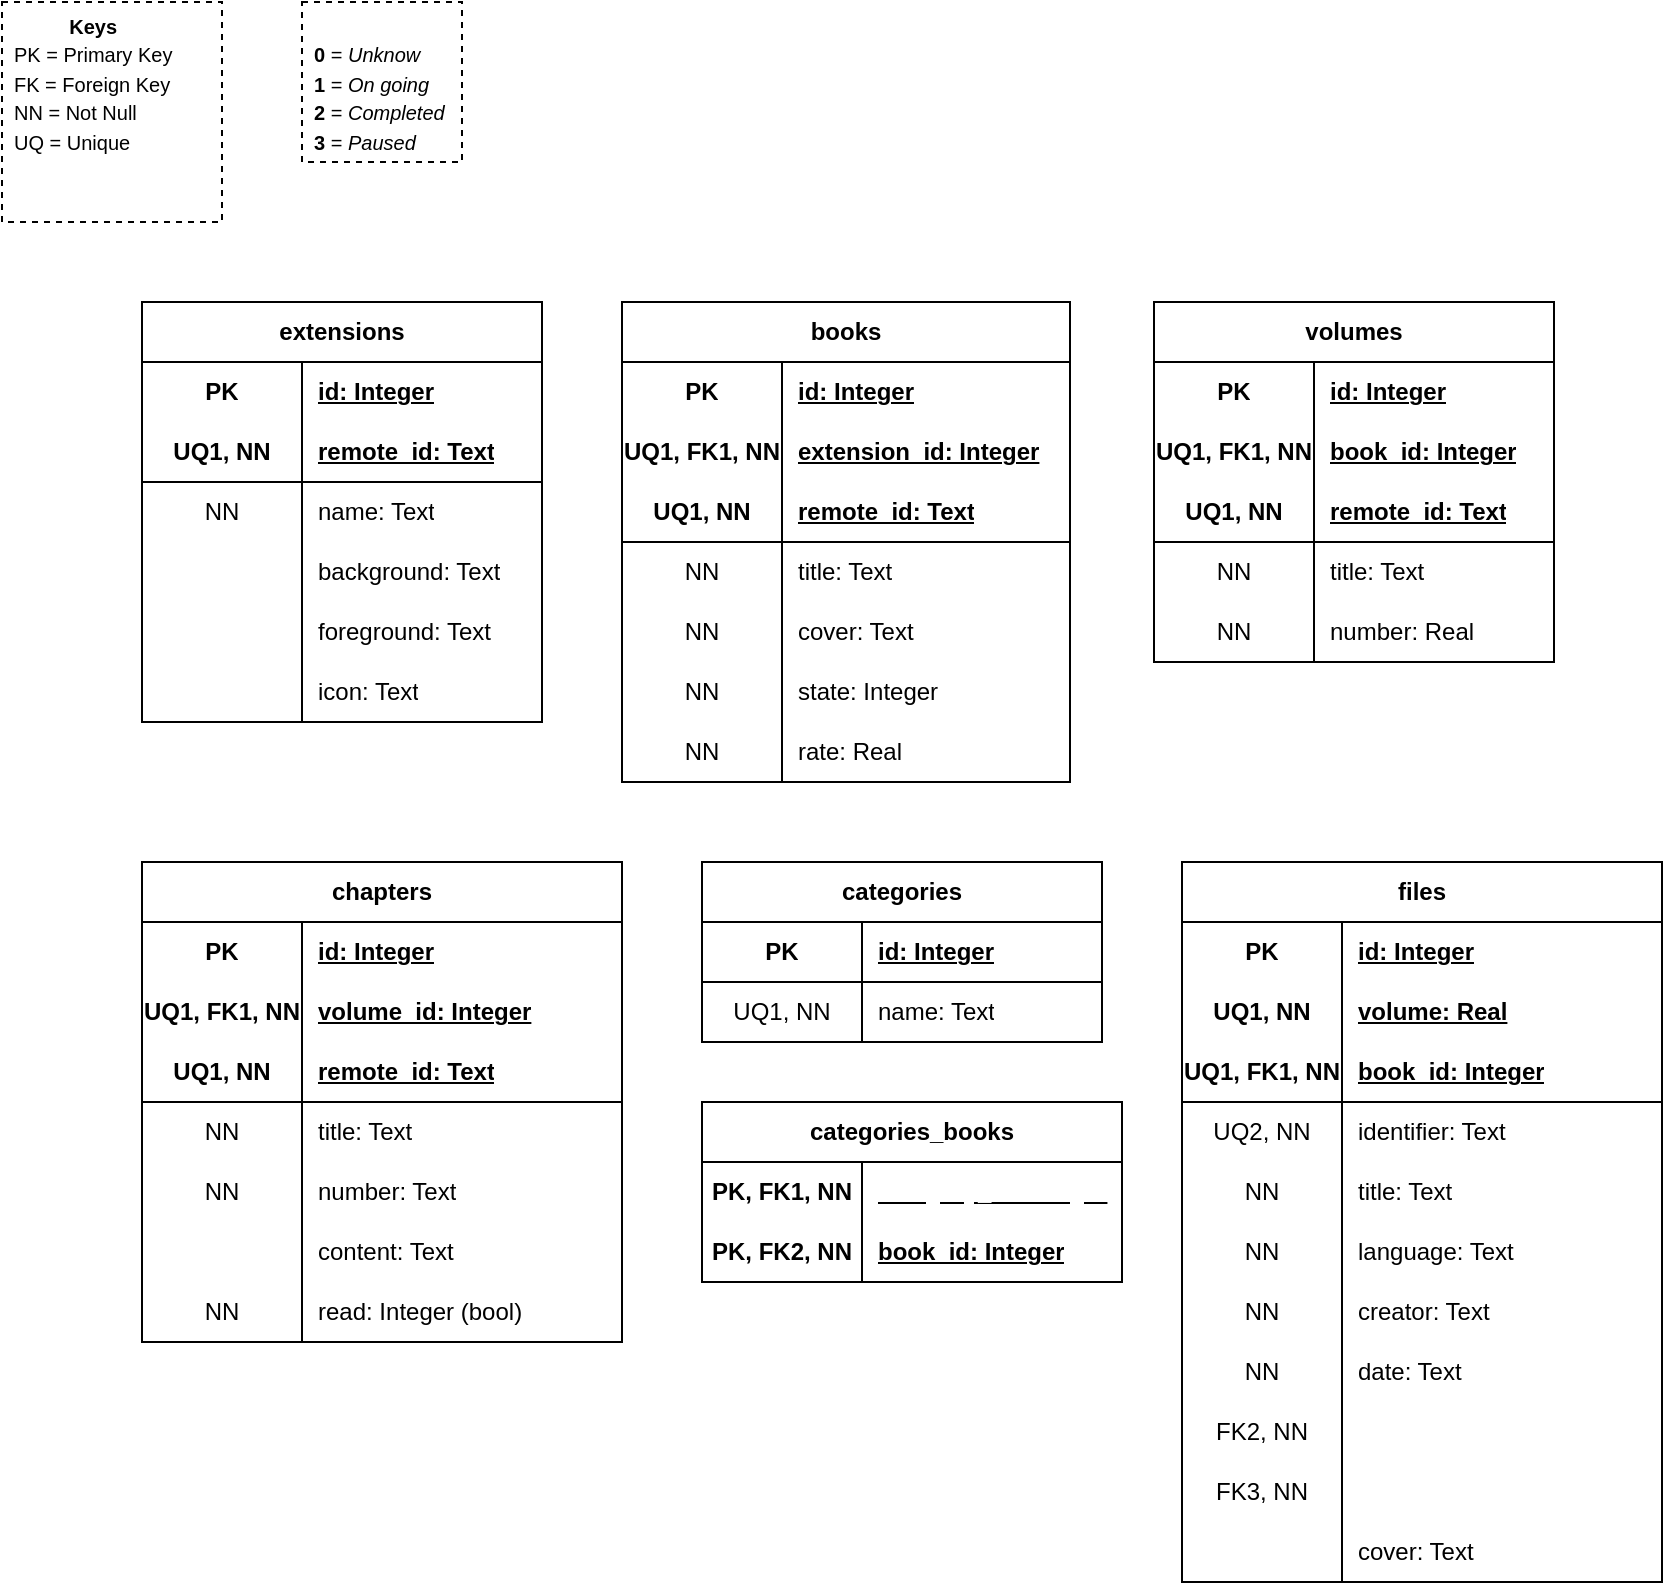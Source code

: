 <mxfile>
    <diagram name="Página-1" id="NspAWwBzPr17ft13DJ80">
        <mxGraphModel dx="719" dy="416" grid="0" gridSize="10" guides="1" tooltips="0" connect="1" arrows="1" fold="1" page="0" pageScale="1" pageWidth="850" pageHeight="1100" math="0" shadow="0">
            <root>
                <mxCell id="0"/>
                <mxCell id="1" parent="0"/>
                <mxCell id="i9Wke3SQzXnPjMsHzL_W-15" value="&lt;div style=&quot;text-align: center;&quot;&gt;&lt;font style=&quot;font-size: 10px;&quot;&gt;&lt;b&gt;Keys&lt;/b&gt;&lt;/font&gt;&lt;/div&gt;&lt;font style=&quot;font-size: 10px;&quot;&gt;PK = Primary Key&lt;/font&gt;&lt;div&gt;&lt;font style=&quot;font-size: 10px;&quot;&gt;FK = Foreign Key&lt;/font&gt;&lt;/div&gt;&lt;div&gt;&lt;font style=&quot;font-size: 10px;&quot;&gt;NN = Not Null&lt;/font&gt;&lt;/div&gt;&lt;div&gt;&lt;font style=&quot;font-size: 10px;&quot;&gt;UQ = Unique&lt;/font&gt;&lt;/div&gt;" style="rounded=0;whiteSpace=wrap;html=1;align=left;verticalAlign=top;labelPosition=center;verticalLabelPosition=middle;fontColor=default;spacing=0;spacingLeft=6;spacingTop=0;spacingRight=6;spacingBottom=6;strokeWidth=1;dashed=1;" parent="1" vertex="1">
                    <mxGeometry x="10" y="10" width="110" height="110" as="geometry"/>
                </mxCell>
                <mxCell id="i9Wke3SQzXnPjMsHzL_W-38" value="books" style="shape=table;startSize=30;container=1;collapsible=1;childLayout=tableLayout;fixedRows=1;rowLines=0;fontStyle=1;align=center;resizeLast=1;html=1;whiteSpace=wrap;" parent="1" vertex="1">
                    <mxGeometry x="320" y="160" width="224" height="240" as="geometry"/>
                </mxCell>
                <mxCell id="i9Wke3SQzXnPjMsHzL_W-91" value="" style="shape=tableRow;horizontal=0;startSize=0;swimlaneHead=0;swimlaneBody=0;fillColor=none;collapsible=0;dropTarget=0;points=[[0,0.5],[1,0.5]];portConstraint=eastwest;top=0;left=0;right=0;bottom=0;html=1;" parent="i9Wke3SQzXnPjMsHzL_W-38" vertex="1">
                    <mxGeometry y="30" width="224" height="30" as="geometry"/>
                </mxCell>
                <mxCell id="i9Wke3SQzXnPjMsHzL_W-92" value="PK" style="shape=partialRectangle;connectable=0;fillColor=none;top=0;left=0;bottom=0;right=0;fontStyle=1;overflow=hidden;html=1;whiteSpace=wrap;" parent="i9Wke3SQzXnPjMsHzL_W-91" vertex="1">
                    <mxGeometry width="80" height="30" as="geometry">
                        <mxRectangle width="80" height="30" as="alternateBounds"/>
                    </mxGeometry>
                </mxCell>
                <mxCell id="i9Wke3SQzXnPjMsHzL_W-93" value="id: Integer" style="shape=partialRectangle;connectable=0;fillColor=none;top=0;left=0;bottom=0;right=0;align=left;spacingLeft=6;fontStyle=5;overflow=hidden;html=1;whiteSpace=wrap;" parent="i9Wke3SQzXnPjMsHzL_W-91" vertex="1">
                    <mxGeometry x="80" width="144" height="30" as="geometry">
                        <mxRectangle width="144" height="30" as="alternateBounds"/>
                    </mxGeometry>
                </mxCell>
                <mxCell id="i9Wke3SQzXnPjMsHzL_W-39" value="" style="shape=tableRow;horizontal=0;startSize=0;swimlaneHead=0;swimlaneBody=0;fillColor=none;collapsible=0;dropTarget=0;points=[[0,0.5],[1,0.5]];portConstraint=eastwest;top=0;left=0;right=0;bottom=0;html=1;" parent="i9Wke3SQzXnPjMsHzL_W-38" vertex="1">
                    <mxGeometry y="60" width="224" height="30" as="geometry"/>
                </mxCell>
                <mxCell id="i9Wke3SQzXnPjMsHzL_W-40" value="UQ1, FK1, NN" style="shape=partialRectangle;connectable=0;fillColor=none;top=0;left=0;bottom=0;right=0;fontStyle=1;overflow=hidden;html=1;whiteSpace=wrap;" parent="i9Wke3SQzXnPjMsHzL_W-39" vertex="1">
                    <mxGeometry width="80" height="30" as="geometry">
                        <mxRectangle width="80" height="30" as="alternateBounds"/>
                    </mxGeometry>
                </mxCell>
                <mxCell id="i9Wke3SQzXnPjMsHzL_W-41" value="extension_id: Integer" style="shape=partialRectangle;connectable=0;fillColor=none;top=0;left=0;bottom=0;right=0;align=left;spacingLeft=6;fontStyle=5;overflow=hidden;html=1;whiteSpace=wrap;" parent="i9Wke3SQzXnPjMsHzL_W-39" vertex="1">
                    <mxGeometry x="80" width="144" height="30" as="geometry">
                        <mxRectangle width="144" height="30" as="alternateBounds"/>
                    </mxGeometry>
                </mxCell>
                <mxCell id="i9Wke3SQzXnPjMsHzL_W-42" value="" style="shape=tableRow;horizontal=0;startSize=0;swimlaneHead=0;swimlaneBody=0;fillColor=none;collapsible=0;dropTarget=0;points=[[0,0.5],[1,0.5]];portConstraint=eastwest;top=0;left=0;right=0;bottom=1;html=1;" parent="i9Wke3SQzXnPjMsHzL_W-38" vertex="1">
                    <mxGeometry y="90" width="224" height="30" as="geometry"/>
                </mxCell>
                <mxCell id="i9Wke3SQzXnPjMsHzL_W-43" value="UQ1, NN" style="shape=partialRectangle;connectable=0;fillColor=none;top=0;left=0;bottom=0;right=0;fontStyle=1;overflow=hidden;html=1;whiteSpace=wrap;" parent="i9Wke3SQzXnPjMsHzL_W-42" vertex="1">
                    <mxGeometry width="80" height="30" as="geometry">
                        <mxRectangle width="80" height="30" as="alternateBounds"/>
                    </mxGeometry>
                </mxCell>
                <mxCell id="i9Wke3SQzXnPjMsHzL_W-44" value="remote_id: Text" style="shape=partialRectangle;connectable=0;fillColor=none;top=0;left=0;bottom=0;right=0;align=left;spacingLeft=6;fontStyle=5;overflow=hidden;html=1;whiteSpace=wrap;" parent="i9Wke3SQzXnPjMsHzL_W-42" vertex="1">
                    <mxGeometry x="80" width="144" height="30" as="geometry">
                        <mxRectangle width="144" height="30" as="alternateBounds"/>
                    </mxGeometry>
                </mxCell>
                <mxCell id="i9Wke3SQzXnPjMsHzL_W-45" value="" style="shape=tableRow;horizontal=0;startSize=0;swimlaneHead=0;swimlaneBody=0;fillColor=none;collapsible=0;dropTarget=0;points=[[0,0.5],[1,0.5]];portConstraint=eastwest;top=0;left=0;right=0;bottom=0;html=1;" parent="i9Wke3SQzXnPjMsHzL_W-38" vertex="1">
                    <mxGeometry y="120" width="224" height="30" as="geometry"/>
                </mxCell>
                <mxCell id="i9Wke3SQzXnPjMsHzL_W-46" value="NN" style="shape=partialRectangle;connectable=0;fillColor=none;top=0;left=0;bottom=0;right=0;editable=1;overflow=hidden;html=1;whiteSpace=wrap;" parent="i9Wke3SQzXnPjMsHzL_W-45" vertex="1">
                    <mxGeometry width="80" height="30" as="geometry">
                        <mxRectangle width="80" height="30" as="alternateBounds"/>
                    </mxGeometry>
                </mxCell>
                <mxCell id="i9Wke3SQzXnPjMsHzL_W-47" value="title: Text" style="shape=partialRectangle;connectable=0;fillColor=none;top=0;left=0;bottom=0;right=0;align=left;spacingLeft=6;overflow=hidden;html=1;whiteSpace=wrap;" parent="i9Wke3SQzXnPjMsHzL_W-45" vertex="1">
                    <mxGeometry x="80" width="144" height="30" as="geometry">
                        <mxRectangle width="144" height="30" as="alternateBounds"/>
                    </mxGeometry>
                </mxCell>
                <mxCell id="i9Wke3SQzXnPjMsHzL_W-48" value="" style="shape=tableRow;horizontal=0;startSize=0;swimlaneHead=0;swimlaneBody=0;fillColor=none;collapsible=0;dropTarget=0;points=[[0,0.5],[1,0.5]];portConstraint=eastwest;top=0;left=0;right=0;bottom=0;html=1;" parent="i9Wke3SQzXnPjMsHzL_W-38" vertex="1">
                    <mxGeometry y="150" width="224" height="30" as="geometry"/>
                </mxCell>
                <mxCell id="i9Wke3SQzXnPjMsHzL_W-49" value="NN" style="shape=partialRectangle;connectable=0;fillColor=none;top=0;left=0;bottom=0;right=0;editable=1;overflow=hidden;html=1;whiteSpace=wrap;" parent="i9Wke3SQzXnPjMsHzL_W-48" vertex="1">
                    <mxGeometry width="80" height="30" as="geometry">
                        <mxRectangle width="80" height="30" as="alternateBounds"/>
                    </mxGeometry>
                </mxCell>
                <mxCell id="i9Wke3SQzXnPjMsHzL_W-50" value="cover: Text" style="shape=partialRectangle;connectable=0;fillColor=none;top=0;left=0;bottom=0;right=0;align=left;spacingLeft=6;overflow=hidden;html=1;whiteSpace=wrap;" parent="i9Wke3SQzXnPjMsHzL_W-48" vertex="1">
                    <mxGeometry x="80" width="144" height="30" as="geometry">
                        <mxRectangle width="144" height="30" as="alternateBounds"/>
                    </mxGeometry>
                </mxCell>
                <mxCell id="i9Wke3SQzXnPjMsHzL_W-60" value="" style="shape=tableRow;horizontal=0;startSize=0;swimlaneHead=0;swimlaneBody=0;fillColor=none;collapsible=0;dropTarget=0;points=[[0,0.5],[1,0.5]];portConstraint=eastwest;top=0;left=0;right=0;bottom=0;html=1;" parent="i9Wke3SQzXnPjMsHzL_W-38" vertex="1">
                    <mxGeometry y="180" width="224" height="30" as="geometry"/>
                </mxCell>
                <mxCell id="i9Wke3SQzXnPjMsHzL_W-61" value="NN" style="shape=partialRectangle;connectable=0;fillColor=none;top=0;left=0;bottom=0;right=0;editable=1;overflow=hidden;html=1;whiteSpace=wrap;" parent="i9Wke3SQzXnPjMsHzL_W-60" vertex="1">
                    <mxGeometry width="80" height="30" as="geometry">
                        <mxRectangle width="80" height="30" as="alternateBounds"/>
                    </mxGeometry>
                </mxCell>
                <mxCell id="i9Wke3SQzXnPjMsHzL_W-62" value="state: Integer" style="shape=partialRectangle;connectable=0;fillColor=none;top=0;left=0;bottom=0;right=0;align=left;spacingLeft=6;overflow=hidden;html=1;whiteSpace=wrap;" parent="i9Wke3SQzXnPjMsHzL_W-60" vertex="1">
                    <mxGeometry x="80" width="144" height="30" as="geometry">
                        <mxRectangle width="144" height="30" as="alternateBounds"/>
                    </mxGeometry>
                </mxCell>
                <mxCell id="i9Wke3SQzXnPjMsHzL_W-63" value="" style="shape=tableRow;horizontal=0;startSize=0;swimlaneHead=0;swimlaneBody=0;fillColor=none;collapsible=0;dropTarget=0;points=[[0,0.5],[1,0.5]];portConstraint=eastwest;top=0;left=0;right=0;bottom=0;html=1;" parent="i9Wke3SQzXnPjMsHzL_W-38" vertex="1">
                    <mxGeometry y="210" width="224" height="30" as="geometry"/>
                </mxCell>
                <mxCell id="i9Wke3SQzXnPjMsHzL_W-64" value="NN" style="shape=partialRectangle;connectable=0;fillColor=none;top=0;left=0;bottom=0;right=0;editable=1;overflow=hidden;html=1;whiteSpace=wrap;" parent="i9Wke3SQzXnPjMsHzL_W-63" vertex="1">
                    <mxGeometry width="80" height="30" as="geometry">
                        <mxRectangle width="80" height="30" as="alternateBounds"/>
                    </mxGeometry>
                </mxCell>
                <mxCell id="i9Wke3SQzXnPjMsHzL_W-65" value="rate: Real" style="shape=partialRectangle;connectable=0;fillColor=none;top=0;left=0;bottom=0;right=0;align=left;spacingLeft=6;overflow=hidden;html=1;whiteSpace=wrap;" parent="i9Wke3SQzXnPjMsHzL_W-63" vertex="1">
                    <mxGeometry x="80" width="144" height="30" as="geometry">
                        <mxRectangle width="144" height="30" as="alternateBounds"/>
                    </mxGeometry>
                </mxCell>
                <mxCell id="i9Wke3SQzXnPjMsHzL_W-66" value="chapters" style="shape=table;startSize=30;container=1;collapsible=1;childLayout=tableLayout;fixedRows=1;rowLines=0;fontStyle=1;align=center;resizeLast=1;html=1;whiteSpace=wrap;" parent="1" vertex="1">
                    <mxGeometry x="80" y="440" width="240" height="240" as="geometry"/>
                </mxCell>
                <mxCell id="i9Wke3SQzXnPjMsHzL_W-67" value="" style="shape=tableRow;horizontal=0;startSize=0;swimlaneHead=0;swimlaneBody=0;fillColor=none;collapsible=0;dropTarget=0;points=[[0,0.5],[1,0.5]];portConstraint=eastwest;top=0;left=0;right=0;bottom=0;html=1;" parent="i9Wke3SQzXnPjMsHzL_W-66" vertex="1">
                    <mxGeometry y="30" width="240" height="30" as="geometry"/>
                </mxCell>
                <mxCell id="i9Wke3SQzXnPjMsHzL_W-68" value="PK" style="shape=partialRectangle;connectable=0;fillColor=none;top=0;left=0;bottom=0;right=0;fontStyle=1;overflow=hidden;html=1;whiteSpace=wrap;" parent="i9Wke3SQzXnPjMsHzL_W-67" vertex="1">
                    <mxGeometry width="80" height="30" as="geometry">
                        <mxRectangle width="80" height="30" as="alternateBounds"/>
                    </mxGeometry>
                </mxCell>
                <mxCell id="i9Wke3SQzXnPjMsHzL_W-69" value="id: Integer" style="shape=partialRectangle;connectable=0;fillColor=none;top=0;left=0;bottom=0;right=0;align=left;spacingLeft=6;fontStyle=5;overflow=hidden;html=1;whiteSpace=wrap;" parent="i9Wke3SQzXnPjMsHzL_W-67" vertex="1">
                    <mxGeometry x="80" width="160" height="30" as="geometry">
                        <mxRectangle width="160" height="30" as="alternateBounds"/>
                    </mxGeometry>
                </mxCell>
                <mxCell id="i9Wke3SQzXnPjMsHzL_W-88" value="" style="shape=tableRow;horizontal=0;startSize=0;swimlaneHead=0;swimlaneBody=0;fillColor=none;collapsible=0;dropTarget=0;points=[[0,0.5],[1,0.5]];portConstraint=eastwest;top=0;left=0;right=0;bottom=0;html=1;" parent="i9Wke3SQzXnPjMsHzL_W-66" vertex="1">
                    <mxGeometry y="60" width="240" height="30" as="geometry"/>
                </mxCell>
                <mxCell id="i9Wke3SQzXnPjMsHzL_W-89" value="UQ1, FK1, NN" style="shape=partialRectangle;connectable=0;fillColor=none;top=0;left=0;bottom=0;right=0;fontStyle=1;overflow=hidden;html=1;whiteSpace=wrap;" parent="i9Wke3SQzXnPjMsHzL_W-88" vertex="1">
                    <mxGeometry width="80" height="30" as="geometry">
                        <mxRectangle width="80" height="30" as="alternateBounds"/>
                    </mxGeometry>
                </mxCell>
                <mxCell id="i9Wke3SQzXnPjMsHzL_W-90" value="volume_id: Integer" style="shape=partialRectangle;connectable=0;fillColor=none;top=0;left=0;bottom=0;right=0;align=left;spacingLeft=6;fontStyle=5;overflow=hidden;html=1;whiteSpace=wrap;" parent="i9Wke3SQzXnPjMsHzL_W-88" vertex="1">
                    <mxGeometry x="80" width="160" height="30" as="geometry">
                        <mxRectangle width="160" height="30" as="alternateBounds"/>
                    </mxGeometry>
                </mxCell>
                <mxCell id="i9Wke3SQzXnPjMsHzL_W-70" value="" style="shape=tableRow;horizontal=0;startSize=0;swimlaneHead=0;swimlaneBody=0;fillColor=none;collapsible=0;dropTarget=0;points=[[0,0.5],[1,0.5]];portConstraint=eastwest;top=0;left=0;right=0;bottom=1;html=1;" parent="i9Wke3SQzXnPjMsHzL_W-66" vertex="1">
                    <mxGeometry y="90" width="240" height="30" as="geometry"/>
                </mxCell>
                <mxCell id="i9Wke3SQzXnPjMsHzL_W-71" value="UQ1, NN" style="shape=partialRectangle;connectable=0;fillColor=none;top=0;left=0;bottom=0;right=0;fontStyle=1;overflow=hidden;html=1;whiteSpace=wrap;" parent="i9Wke3SQzXnPjMsHzL_W-70" vertex="1">
                    <mxGeometry width="80" height="30" as="geometry">
                        <mxRectangle width="80" height="30" as="alternateBounds"/>
                    </mxGeometry>
                </mxCell>
                <mxCell id="i9Wke3SQzXnPjMsHzL_W-72" value="remote_id: Text" style="shape=partialRectangle;connectable=0;fillColor=none;top=0;left=0;bottom=0;right=0;align=left;spacingLeft=6;fontStyle=5;overflow=hidden;html=1;whiteSpace=wrap;" parent="i9Wke3SQzXnPjMsHzL_W-70" vertex="1">
                    <mxGeometry x="80" width="160" height="30" as="geometry">
                        <mxRectangle width="160" height="30" as="alternateBounds"/>
                    </mxGeometry>
                </mxCell>
                <mxCell id="i9Wke3SQzXnPjMsHzL_W-73" value="" style="shape=tableRow;horizontal=0;startSize=0;swimlaneHead=0;swimlaneBody=0;fillColor=none;collapsible=0;dropTarget=0;points=[[0,0.5],[1,0.5]];portConstraint=eastwest;top=0;left=0;right=0;bottom=0;html=1;" parent="i9Wke3SQzXnPjMsHzL_W-66" vertex="1">
                    <mxGeometry y="120" width="240" height="30" as="geometry"/>
                </mxCell>
                <mxCell id="i9Wke3SQzXnPjMsHzL_W-74" value="NN" style="shape=partialRectangle;connectable=0;fillColor=none;top=0;left=0;bottom=0;right=0;editable=1;overflow=hidden;html=1;whiteSpace=wrap;" parent="i9Wke3SQzXnPjMsHzL_W-73" vertex="1">
                    <mxGeometry width="80" height="30" as="geometry">
                        <mxRectangle width="80" height="30" as="alternateBounds"/>
                    </mxGeometry>
                </mxCell>
                <mxCell id="i9Wke3SQzXnPjMsHzL_W-75" value="title: Text" style="shape=partialRectangle;connectable=0;fillColor=none;top=0;left=0;bottom=0;right=0;align=left;spacingLeft=6;overflow=hidden;html=1;whiteSpace=wrap;" parent="i9Wke3SQzXnPjMsHzL_W-73" vertex="1">
                    <mxGeometry x="80" width="160" height="30" as="geometry">
                        <mxRectangle width="160" height="30" as="alternateBounds"/>
                    </mxGeometry>
                </mxCell>
                <mxCell id="i9Wke3SQzXnPjMsHzL_W-76" value="" style="shape=tableRow;horizontal=0;startSize=0;swimlaneHead=0;swimlaneBody=0;fillColor=none;collapsible=0;dropTarget=0;points=[[0,0.5],[1,0.5]];portConstraint=eastwest;top=0;left=0;right=0;bottom=0;html=1;" parent="i9Wke3SQzXnPjMsHzL_W-66" vertex="1">
                    <mxGeometry y="150" width="240" height="30" as="geometry"/>
                </mxCell>
                <mxCell id="i9Wke3SQzXnPjMsHzL_W-77" value="NN" style="shape=partialRectangle;connectable=0;fillColor=none;top=0;left=0;bottom=0;right=0;editable=1;overflow=hidden;html=1;whiteSpace=wrap;" parent="i9Wke3SQzXnPjMsHzL_W-76" vertex="1">
                    <mxGeometry width="80" height="30" as="geometry">
                        <mxRectangle width="80" height="30" as="alternateBounds"/>
                    </mxGeometry>
                </mxCell>
                <mxCell id="i9Wke3SQzXnPjMsHzL_W-78" value="number: Text" style="shape=partialRectangle;connectable=0;fillColor=none;top=0;left=0;bottom=0;right=0;align=left;spacingLeft=6;overflow=hidden;html=1;whiteSpace=wrap;" parent="i9Wke3SQzXnPjMsHzL_W-76" vertex="1">
                    <mxGeometry x="80" width="160" height="30" as="geometry">
                        <mxRectangle width="160" height="30" as="alternateBounds"/>
                    </mxGeometry>
                </mxCell>
                <mxCell id="i9Wke3SQzXnPjMsHzL_W-79" value="" style="shape=tableRow;horizontal=0;startSize=0;swimlaneHead=0;swimlaneBody=0;fillColor=none;collapsible=0;dropTarget=0;points=[[0,0.5],[1,0.5]];portConstraint=eastwest;top=0;left=0;right=0;bottom=0;html=1;" parent="i9Wke3SQzXnPjMsHzL_W-66" vertex="1">
                    <mxGeometry y="180" width="240" height="30" as="geometry"/>
                </mxCell>
                <mxCell id="i9Wke3SQzXnPjMsHzL_W-80" value="" style="shape=partialRectangle;connectable=0;fillColor=none;top=0;left=0;bottom=0;right=0;editable=1;overflow=hidden;html=1;whiteSpace=wrap;" parent="i9Wke3SQzXnPjMsHzL_W-79" vertex="1">
                    <mxGeometry width="80" height="30" as="geometry">
                        <mxRectangle width="80" height="30" as="alternateBounds"/>
                    </mxGeometry>
                </mxCell>
                <mxCell id="i9Wke3SQzXnPjMsHzL_W-81" value="content: Text" style="shape=partialRectangle;connectable=0;fillColor=none;top=0;left=0;bottom=0;right=0;align=left;spacingLeft=6;overflow=hidden;html=1;whiteSpace=wrap;" parent="i9Wke3SQzXnPjMsHzL_W-79" vertex="1">
                    <mxGeometry x="80" width="160" height="30" as="geometry">
                        <mxRectangle width="160" height="30" as="alternateBounds"/>
                    </mxGeometry>
                </mxCell>
                <mxCell id="i9Wke3SQzXnPjMsHzL_W-235" value="" style="shape=tableRow;horizontal=0;startSize=0;swimlaneHead=0;swimlaneBody=0;fillColor=none;collapsible=0;dropTarget=0;points=[[0,0.5],[1,0.5]];portConstraint=eastwest;top=0;left=0;right=0;bottom=0;html=1;" parent="i9Wke3SQzXnPjMsHzL_W-66" vertex="1">
                    <mxGeometry y="210" width="240" height="30" as="geometry"/>
                </mxCell>
                <mxCell id="i9Wke3SQzXnPjMsHzL_W-236" value="NN" style="shape=partialRectangle;connectable=0;fillColor=none;top=0;left=0;bottom=0;right=0;editable=1;overflow=hidden;html=1;whiteSpace=wrap;" parent="i9Wke3SQzXnPjMsHzL_W-235" vertex="1">
                    <mxGeometry width="80" height="30" as="geometry">
                        <mxRectangle width="80" height="30" as="alternateBounds"/>
                    </mxGeometry>
                </mxCell>
                <mxCell id="i9Wke3SQzXnPjMsHzL_W-237" value="read: Integer (bool)" style="shape=partialRectangle;connectable=0;fillColor=none;top=0;left=0;bottom=0;right=0;align=left;spacingLeft=6;overflow=hidden;html=1;whiteSpace=wrap;" parent="i9Wke3SQzXnPjMsHzL_W-235" vertex="1">
                    <mxGeometry x="80" width="160" height="30" as="geometry">
                        <mxRectangle width="160" height="30" as="alternateBounds"/>
                    </mxGeometry>
                </mxCell>
                <mxCell id="i9Wke3SQzXnPjMsHzL_W-94" value="volumes" style="shape=table;startSize=30;container=1;collapsible=1;childLayout=tableLayout;fixedRows=1;rowLines=0;fontStyle=1;align=center;resizeLast=1;html=1;whiteSpace=wrap;" parent="1" vertex="1">
                    <mxGeometry x="586" y="160" width="200" height="180" as="geometry"/>
                </mxCell>
                <mxCell id="i9Wke3SQzXnPjMsHzL_W-95" value="" style="shape=tableRow;horizontal=0;startSize=0;swimlaneHead=0;swimlaneBody=0;fillColor=none;collapsible=0;dropTarget=0;points=[[0,0.5],[1,0.5]];portConstraint=eastwest;top=0;left=0;right=0;bottom=0;html=1;" parent="i9Wke3SQzXnPjMsHzL_W-94" vertex="1">
                    <mxGeometry y="30" width="200" height="30" as="geometry"/>
                </mxCell>
                <mxCell id="i9Wke3SQzXnPjMsHzL_W-96" value="PK" style="shape=partialRectangle;connectable=0;fillColor=none;top=0;left=0;bottom=0;right=0;fontStyle=1;overflow=hidden;html=1;whiteSpace=wrap;" parent="i9Wke3SQzXnPjMsHzL_W-95" vertex="1">
                    <mxGeometry width="80" height="30" as="geometry">
                        <mxRectangle width="80" height="30" as="alternateBounds"/>
                    </mxGeometry>
                </mxCell>
                <mxCell id="i9Wke3SQzXnPjMsHzL_W-97" value="id: Integer" style="shape=partialRectangle;connectable=0;fillColor=none;top=0;left=0;bottom=0;right=0;align=left;spacingLeft=6;fontStyle=5;overflow=hidden;html=1;whiteSpace=wrap;" parent="i9Wke3SQzXnPjMsHzL_W-95" vertex="1">
                    <mxGeometry x="80" width="120" height="30" as="geometry">
                        <mxRectangle width="120" height="30" as="alternateBounds"/>
                    </mxGeometry>
                </mxCell>
                <mxCell id="i9Wke3SQzXnPjMsHzL_W-98" value="" style="shape=tableRow;horizontal=0;startSize=0;swimlaneHead=0;swimlaneBody=0;fillColor=none;collapsible=0;dropTarget=0;points=[[0,0.5],[1,0.5]];portConstraint=eastwest;top=0;left=0;right=0;bottom=0;html=1;" parent="i9Wke3SQzXnPjMsHzL_W-94" vertex="1">
                    <mxGeometry y="60" width="200" height="30" as="geometry"/>
                </mxCell>
                <mxCell id="i9Wke3SQzXnPjMsHzL_W-99" value="UQ1, FK1, NN" style="shape=partialRectangle;connectable=0;fillColor=none;top=0;left=0;bottom=0;right=0;fontStyle=1;overflow=hidden;html=1;whiteSpace=wrap;" parent="i9Wke3SQzXnPjMsHzL_W-98" vertex="1">
                    <mxGeometry width="80" height="30" as="geometry">
                        <mxRectangle width="80" height="30" as="alternateBounds"/>
                    </mxGeometry>
                </mxCell>
                <mxCell id="i9Wke3SQzXnPjMsHzL_W-100" value="book_id: Integer" style="shape=partialRectangle;connectable=0;fillColor=none;top=0;left=0;bottom=0;right=0;align=left;spacingLeft=6;fontStyle=5;overflow=hidden;html=1;whiteSpace=wrap;" parent="i9Wke3SQzXnPjMsHzL_W-98" vertex="1">
                    <mxGeometry x="80" width="120" height="30" as="geometry">
                        <mxRectangle width="120" height="30" as="alternateBounds"/>
                    </mxGeometry>
                </mxCell>
                <mxCell id="i9Wke3SQzXnPjMsHzL_W-104" value="" style="shape=tableRow;horizontal=0;startSize=0;swimlaneHead=0;swimlaneBody=0;fillColor=none;collapsible=0;dropTarget=0;points=[[0,0.5],[1,0.5]];portConstraint=eastwest;top=0;left=0;right=0;bottom=1;html=1;" parent="i9Wke3SQzXnPjMsHzL_W-94" vertex="1">
                    <mxGeometry y="90" width="200" height="30" as="geometry"/>
                </mxCell>
                <mxCell id="i9Wke3SQzXnPjMsHzL_W-105" value="UQ1, NN" style="shape=partialRectangle;connectable=0;fillColor=none;top=0;left=0;bottom=0;right=0;fontStyle=1;overflow=hidden;html=1;whiteSpace=wrap;" parent="i9Wke3SQzXnPjMsHzL_W-104" vertex="1">
                    <mxGeometry width="80" height="30" as="geometry">
                        <mxRectangle width="80" height="30" as="alternateBounds"/>
                    </mxGeometry>
                </mxCell>
                <mxCell id="i9Wke3SQzXnPjMsHzL_W-106" value="remote_id: Text" style="shape=partialRectangle;connectable=0;fillColor=none;top=0;left=0;bottom=0;right=0;align=left;spacingLeft=6;fontStyle=5;overflow=hidden;html=1;whiteSpace=wrap;" parent="i9Wke3SQzXnPjMsHzL_W-104" vertex="1">
                    <mxGeometry x="80" width="120" height="30" as="geometry">
                        <mxRectangle width="120" height="30" as="alternateBounds"/>
                    </mxGeometry>
                </mxCell>
                <mxCell id="i9Wke3SQzXnPjMsHzL_W-110" value="" style="shape=tableRow;horizontal=0;startSize=0;swimlaneHead=0;swimlaneBody=0;fillColor=none;collapsible=0;dropTarget=0;points=[[0,0.5],[1,0.5]];portConstraint=eastwest;top=0;left=0;right=0;bottom=0;html=1;" parent="i9Wke3SQzXnPjMsHzL_W-94" vertex="1">
                    <mxGeometry y="120" width="200" height="30" as="geometry"/>
                </mxCell>
                <mxCell id="i9Wke3SQzXnPjMsHzL_W-111" value="NN" style="shape=partialRectangle;connectable=0;fillColor=none;top=0;left=0;bottom=0;right=0;editable=1;overflow=hidden;html=1;whiteSpace=wrap;" parent="i9Wke3SQzXnPjMsHzL_W-110" vertex="1">
                    <mxGeometry width="80" height="30" as="geometry">
                        <mxRectangle width="80" height="30" as="alternateBounds"/>
                    </mxGeometry>
                </mxCell>
                <mxCell id="i9Wke3SQzXnPjMsHzL_W-112" value="title: Text" style="shape=partialRectangle;connectable=0;fillColor=none;top=0;left=0;bottom=0;right=0;align=left;spacingLeft=6;overflow=hidden;html=1;whiteSpace=wrap;" parent="i9Wke3SQzXnPjMsHzL_W-110" vertex="1">
                    <mxGeometry x="80" width="120" height="30" as="geometry">
                        <mxRectangle width="120" height="30" as="alternateBounds"/>
                    </mxGeometry>
                </mxCell>
                <mxCell id="i9Wke3SQzXnPjMsHzL_W-107" value="" style="shape=tableRow;horizontal=0;startSize=0;swimlaneHead=0;swimlaneBody=0;fillColor=none;collapsible=0;dropTarget=0;points=[[0,0.5],[1,0.5]];portConstraint=eastwest;top=0;left=0;right=0;bottom=0;html=1;" parent="i9Wke3SQzXnPjMsHzL_W-94" vertex="1">
                    <mxGeometry y="150" width="200" height="30" as="geometry"/>
                </mxCell>
                <mxCell id="i9Wke3SQzXnPjMsHzL_W-108" value="NN" style="shape=partialRectangle;connectable=0;fillColor=none;top=0;left=0;bottom=0;right=0;editable=1;overflow=hidden;html=1;whiteSpace=wrap;" parent="i9Wke3SQzXnPjMsHzL_W-107" vertex="1">
                    <mxGeometry width="80" height="30" as="geometry">
                        <mxRectangle width="80" height="30" as="alternateBounds"/>
                    </mxGeometry>
                </mxCell>
                <mxCell id="i9Wke3SQzXnPjMsHzL_W-109" value="number: Real" style="shape=partialRectangle;connectable=0;fillColor=none;top=0;left=0;bottom=0;right=0;align=left;spacingLeft=6;overflow=hidden;html=1;whiteSpace=wrap;" parent="i9Wke3SQzXnPjMsHzL_W-107" vertex="1">
                    <mxGeometry x="80" width="120" height="30" as="geometry">
                        <mxRectangle width="120" height="30" as="alternateBounds"/>
                    </mxGeometry>
                </mxCell>
                <mxCell id="i9Wke3SQzXnPjMsHzL_W-144" value="extensions" style="shape=table;startSize=30;container=1;collapsible=1;childLayout=tableLayout;fixedRows=1;rowLines=0;fontStyle=1;align=center;resizeLast=1;html=1;whiteSpace=wrap;" parent="1" vertex="1">
                    <mxGeometry x="80" y="160" width="200" height="210" as="geometry"/>
                </mxCell>
                <mxCell id="i9Wke3SQzXnPjMsHzL_W-145" value="" style="shape=tableRow;horizontal=0;startSize=0;swimlaneHead=0;swimlaneBody=0;fillColor=none;collapsible=0;dropTarget=0;points=[[0,0.5],[1,0.5]];portConstraint=eastwest;top=0;left=0;right=0;bottom=0;html=1;" parent="i9Wke3SQzXnPjMsHzL_W-144" vertex="1">
                    <mxGeometry y="30" width="200" height="30" as="geometry"/>
                </mxCell>
                <mxCell id="i9Wke3SQzXnPjMsHzL_W-146" value="PK" style="shape=partialRectangle;connectable=0;fillColor=none;top=0;left=0;bottom=0;right=0;fontStyle=1;overflow=hidden;html=1;whiteSpace=wrap;" parent="i9Wke3SQzXnPjMsHzL_W-145" vertex="1">
                    <mxGeometry width="80" height="30" as="geometry">
                        <mxRectangle width="80" height="30" as="alternateBounds"/>
                    </mxGeometry>
                </mxCell>
                <mxCell id="i9Wke3SQzXnPjMsHzL_W-147" value="id: Integer" style="shape=partialRectangle;connectable=0;fillColor=none;top=0;left=0;bottom=0;right=0;align=left;spacingLeft=6;fontStyle=5;overflow=hidden;html=1;whiteSpace=wrap;" parent="i9Wke3SQzXnPjMsHzL_W-145" vertex="1">
                    <mxGeometry x="80" width="120" height="30" as="geometry">
                        <mxRectangle width="120" height="30" as="alternateBounds"/>
                    </mxGeometry>
                </mxCell>
                <mxCell id="i9Wke3SQzXnPjMsHzL_W-151" value="" style="shape=tableRow;horizontal=0;startSize=0;swimlaneHead=0;swimlaneBody=0;fillColor=none;collapsible=0;dropTarget=0;points=[[0,0.5],[1,0.5]];portConstraint=eastwest;top=0;left=0;right=0;bottom=1;html=1;" parent="i9Wke3SQzXnPjMsHzL_W-144" vertex="1">
                    <mxGeometry y="60" width="200" height="30" as="geometry"/>
                </mxCell>
                <mxCell id="i9Wke3SQzXnPjMsHzL_W-152" value="UQ1, NN" style="shape=partialRectangle;connectable=0;fillColor=none;top=0;left=0;bottom=0;right=0;fontStyle=1;overflow=hidden;html=1;whiteSpace=wrap;" parent="i9Wke3SQzXnPjMsHzL_W-151" vertex="1">
                    <mxGeometry width="80" height="30" as="geometry">
                        <mxRectangle width="80" height="30" as="alternateBounds"/>
                    </mxGeometry>
                </mxCell>
                <mxCell id="i9Wke3SQzXnPjMsHzL_W-153" value="remote_id: Text" style="shape=partialRectangle;connectable=0;fillColor=none;top=0;left=0;bottom=0;right=0;align=left;spacingLeft=6;fontStyle=5;overflow=hidden;html=1;whiteSpace=wrap;" parent="i9Wke3SQzXnPjMsHzL_W-151" vertex="1">
                    <mxGeometry x="80" width="120" height="30" as="geometry">
                        <mxRectangle width="120" height="30" as="alternateBounds"/>
                    </mxGeometry>
                </mxCell>
                <mxCell id="i9Wke3SQzXnPjMsHzL_W-154" value="" style="shape=tableRow;horizontal=0;startSize=0;swimlaneHead=0;swimlaneBody=0;fillColor=none;collapsible=0;dropTarget=0;points=[[0,0.5],[1,0.5]];portConstraint=eastwest;top=0;left=0;right=0;bottom=0;html=1;" parent="i9Wke3SQzXnPjMsHzL_W-144" vertex="1">
                    <mxGeometry y="90" width="200" height="30" as="geometry"/>
                </mxCell>
                <mxCell id="i9Wke3SQzXnPjMsHzL_W-155" value="NN" style="shape=partialRectangle;connectable=0;fillColor=none;top=0;left=0;bottom=0;right=0;editable=1;overflow=hidden;html=1;whiteSpace=wrap;" parent="i9Wke3SQzXnPjMsHzL_W-154" vertex="1">
                    <mxGeometry width="80" height="30" as="geometry">
                        <mxRectangle width="80" height="30" as="alternateBounds"/>
                    </mxGeometry>
                </mxCell>
                <mxCell id="i9Wke3SQzXnPjMsHzL_W-156" value="name: Text" style="shape=partialRectangle;connectable=0;fillColor=none;top=0;left=0;bottom=0;right=0;align=left;spacingLeft=6;overflow=hidden;html=1;whiteSpace=wrap;" parent="i9Wke3SQzXnPjMsHzL_W-154" vertex="1">
                    <mxGeometry x="80" width="120" height="30" as="geometry">
                        <mxRectangle width="120" height="30" as="alternateBounds"/>
                    </mxGeometry>
                </mxCell>
                <mxCell id="i9Wke3SQzXnPjMsHzL_W-157" value="" style="shape=tableRow;horizontal=0;startSize=0;swimlaneHead=0;swimlaneBody=0;fillColor=none;collapsible=0;dropTarget=0;points=[[0,0.5],[1,0.5]];portConstraint=eastwest;top=0;left=0;right=0;bottom=0;html=1;" parent="i9Wke3SQzXnPjMsHzL_W-144" vertex="1">
                    <mxGeometry y="120" width="200" height="30" as="geometry"/>
                </mxCell>
                <mxCell id="i9Wke3SQzXnPjMsHzL_W-158" value="" style="shape=partialRectangle;connectable=0;fillColor=none;top=0;left=0;bottom=0;right=0;editable=1;overflow=hidden;html=1;whiteSpace=wrap;" parent="i9Wke3SQzXnPjMsHzL_W-157" vertex="1">
                    <mxGeometry width="80" height="30" as="geometry">
                        <mxRectangle width="80" height="30" as="alternateBounds"/>
                    </mxGeometry>
                </mxCell>
                <mxCell id="i9Wke3SQzXnPjMsHzL_W-159" value="background: Text" style="shape=partialRectangle;connectable=0;fillColor=none;top=0;left=0;bottom=0;right=0;align=left;spacingLeft=6;overflow=hidden;html=1;whiteSpace=wrap;" parent="i9Wke3SQzXnPjMsHzL_W-157" vertex="1">
                    <mxGeometry x="80" width="120" height="30" as="geometry">
                        <mxRectangle width="120" height="30" as="alternateBounds"/>
                    </mxGeometry>
                </mxCell>
                <mxCell id="i9Wke3SQzXnPjMsHzL_W-160" value="" style="shape=tableRow;horizontal=0;startSize=0;swimlaneHead=0;swimlaneBody=0;fillColor=none;collapsible=0;dropTarget=0;points=[[0,0.5],[1,0.5]];portConstraint=eastwest;top=0;left=0;right=0;bottom=0;html=1;" parent="i9Wke3SQzXnPjMsHzL_W-144" vertex="1">
                    <mxGeometry y="150" width="200" height="30" as="geometry"/>
                </mxCell>
                <mxCell id="i9Wke3SQzXnPjMsHzL_W-161" value="" style="shape=partialRectangle;connectable=0;fillColor=none;top=0;left=0;bottom=0;right=0;editable=1;overflow=hidden;html=1;whiteSpace=wrap;" parent="i9Wke3SQzXnPjMsHzL_W-160" vertex="1">
                    <mxGeometry width="80" height="30" as="geometry">
                        <mxRectangle width="80" height="30" as="alternateBounds"/>
                    </mxGeometry>
                </mxCell>
                <mxCell id="i9Wke3SQzXnPjMsHzL_W-162" value="foreground: Text" style="shape=partialRectangle;connectable=0;fillColor=none;top=0;left=0;bottom=0;right=0;align=left;spacingLeft=6;overflow=hidden;html=1;whiteSpace=wrap;" parent="i9Wke3SQzXnPjMsHzL_W-160" vertex="1">
                    <mxGeometry x="80" width="120" height="30" as="geometry">
                        <mxRectangle width="120" height="30" as="alternateBounds"/>
                    </mxGeometry>
                </mxCell>
                <mxCell id="i9Wke3SQzXnPjMsHzL_W-163" value="" style="shape=tableRow;horizontal=0;startSize=0;swimlaneHead=0;swimlaneBody=0;fillColor=none;collapsible=0;dropTarget=0;points=[[0,0.5],[1,0.5]];portConstraint=eastwest;top=0;left=0;right=0;bottom=0;html=1;" parent="i9Wke3SQzXnPjMsHzL_W-144" vertex="1">
                    <mxGeometry y="180" width="200" height="30" as="geometry"/>
                </mxCell>
                <mxCell id="i9Wke3SQzXnPjMsHzL_W-164" value="" style="shape=partialRectangle;connectable=0;fillColor=none;top=0;left=0;bottom=0;right=0;editable=1;overflow=hidden;html=1;whiteSpace=wrap;" parent="i9Wke3SQzXnPjMsHzL_W-163" vertex="1">
                    <mxGeometry width="80" height="30" as="geometry">
                        <mxRectangle width="80" height="30" as="alternateBounds"/>
                    </mxGeometry>
                </mxCell>
                <mxCell id="i9Wke3SQzXnPjMsHzL_W-165" value="icon: Text" style="shape=partialRectangle;connectable=0;fillColor=none;top=0;left=0;bottom=0;right=0;align=left;spacingLeft=6;overflow=hidden;html=1;whiteSpace=wrap;" parent="i9Wke3SQzXnPjMsHzL_W-163" vertex="1">
                    <mxGeometry x="80" width="120" height="30" as="geometry">
                        <mxRectangle width="120" height="30" as="alternateBounds"/>
                    </mxGeometry>
                </mxCell>
                <mxCell id="i9Wke3SQzXnPjMsHzL_W-166" value="files" style="shape=table;startSize=30;container=1;collapsible=1;childLayout=tableLayout;fixedRows=1;rowLines=0;fontStyle=1;align=center;resizeLast=1;html=1;whiteSpace=wrap;" parent="1" vertex="1">
                    <mxGeometry x="600" y="440" width="240" height="360" as="geometry"/>
                </mxCell>
                <mxCell id="i9Wke3SQzXnPjMsHzL_W-167" value="" style="shape=tableRow;horizontal=0;startSize=0;swimlaneHead=0;swimlaneBody=0;fillColor=none;collapsible=0;dropTarget=0;points=[[0,0.5],[1,0.5]];portConstraint=eastwest;top=0;left=0;right=0;bottom=0;html=1;" parent="i9Wke3SQzXnPjMsHzL_W-166" vertex="1">
                    <mxGeometry y="30" width="240" height="30" as="geometry"/>
                </mxCell>
                <mxCell id="i9Wke3SQzXnPjMsHzL_W-168" value="PK" style="shape=partialRectangle;connectable=0;fillColor=none;top=0;left=0;bottom=0;right=0;fontStyle=1;overflow=hidden;html=1;whiteSpace=wrap;" parent="i9Wke3SQzXnPjMsHzL_W-167" vertex="1">
                    <mxGeometry width="80" height="30" as="geometry">
                        <mxRectangle width="80" height="30" as="alternateBounds"/>
                    </mxGeometry>
                </mxCell>
                <mxCell id="i9Wke3SQzXnPjMsHzL_W-169" value="id: Integer" style="shape=partialRectangle;connectable=0;fillColor=none;top=0;left=0;bottom=0;right=0;align=left;spacingLeft=6;fontStyle=5;overflow=hidden;html=1;whiteSpace=wrap;" parent="i9Wke3SQzXnPjMsHzL_W-167" vertex="1">
                    <mxGeometry x="80" width="160" height="30" as="geometry">
                        <mxRectangle width="160" height="30" as="alternateBounds"/>
                    </mxGeometry>
                </mxCell>
                <mxCell id="i9Wke3SQzXnPjMsHzL_W-203" value="" style="shape=tableRow;horizontal=0;startSize=0;swimlaneHead=0;swimlaneBody=0;fillColor=none;collapsible=0;dropTarget=0;points=[[0,0.5],[1,0.5]];portConstraint=eastwest;top=0;left=0;right=0;bottom=0;html=1;" parent="i9Wke3SQzXnPjMsHzL_W-166" vertex="1">
                    <mxGeometry y="60" width="240" height="30" as="geometry"/>
                </mxCell>
                <mxCell id="i9Wke3SQzXnPjMsHzL_W-204" value="UQ1, NN" style="shape=partialRectangle;connectable=0;fillColor=none;top=0;left=0;bottom=0;right=0;fontStyle=1;overflow=hidden;html=1;whiteSpace=wrap;" parent="i9Wke3SQzXnPjMsHzL_W-203" vertex="1">
                    <mxGeometry width="80" height="30" as="geometry">
                        <mxRectangle width="80" height="30" as="alternateBounds"/>
                    </mxGeometry>
                </mxCell>
                <mxCell id="i9Wke3SQzXnPjMsHzL_W-205" value="volume: Real" style="shape=partialRectangle;connectable=0;fillColor=none;top=0;left=0;bottom=0;right=0;align=left;spacingLeft=6;fontStyle=5;overflow=hidden;html=1;whiteSpace=wrap;" parent="i9Wke3SQzXnPjMsHzL_W-203" vertex="1">
                    <mxGeometry x="80" width="160" height="30" as="geometry">
                        <mxRectangle width="160" height="30" as="alternateBounds"/>
                    </mxGeometry>
                </mxCell>
                <mxCell id="i9Wke3SQzXnPjMsHzL_W-173" value="" style="shape=tableRow;horizontal=0;startSize=0;swimlaneHead=0;swimlaneBody=0;fillColor=none;collapsible=0;dropTarget=0;points=[[0,0.5],[1,0.5]];portConstraint=eastwest;top=0;left=0;right=0;bottom=1;html=1;" parent="i9Wke3SQzXnPjMsHzL_W-166" vertex="1">
                    <mxGeometry y="90" width="240" height="30" as="geometry"/>
                </mxCell>
                <mxCell id="i9Wke3SQzXnPjMsHzL_W-174" value="UQ1, FK1, NN" style="shape=partialRectangle;connectable=0;fillColor=none;top=0;left=0;bottom=0;right=0;fontStyle=1;overflow=hidden;html=1;whiteSpace=wrap;" parent="i9Wke3SQzXnPjMsHzL_W-173" vertex="1">
                    <mxGeometry width="80" height="30" as="geometry">
                        <mxRectangle width="80" height="30" as="alternateBounds"/>
                    </mxGeometry>
                </mxCell>
                <mxCell id="i9Wke3SQzXnPjMsHzL_W-175" value="book_id: Integer" style="shape=partialRectangle;connectable=0;fillColor=none;top=0;left=0;bottom=0;right=0;align=left;spacingLeft=6;fontStyle=5;overflow=hidden;html=1;whiteSpace=wrap;" parent="i9Wke3SQzXnPjMsHzL_W-173" vertex="1">
                    <mxGeometry x="80" width="160" height="30" as="geometry">
                        <mxRectangle width="160" height="30" as="alternateBounds"/>
                    </mxGeometry>
                </mxCell>
                <mxCell id="i9Wke3SQzXnPjMsHzL_W-176" value="" style="shape=tableRow;horizontal=0;startSize=0;swimlaneHead=0;swimlaneBody=0;fillColor=none;collapsible=0;dropTarget=0;points=[[0,0.5],[1,0.5]];portConstraint=eastwest;top=0;left=0;right=0;bottom=0;html=1;" parent="i9Wke3SQzXnPjMsHzL_W-166" vertex="1">
                    <mxGeometry y="120" width="240" height="30" as="geometry"/>
                </mxCell>
                <mxCell id="i9Wke3SQzXnPjMsHzL_W-177" value="UQ2, NN" style="shape=partialRectangle;connectable=0;fillColor=none;top=0;left=0;bottom=0;right=0;editable=1;overflow=hidden;html=1;whiteSpace=wrap;" parent="i9Wke3SQzXnPjMsHzL_W-176" vertex="1">
                    <mxGeometry width="80" height="30" as="geometry">
                        <mxRectangle width="80" height="30" as="alternateBounds"/>
                    </mxGeometry>
                </mxCell>
                <mxCell id="i9Wke3SQzXnPjMsHzL_W-178" value="identifier: Text" style="shape=partialRectangle;connectable=0;fillColor=none;top=0;left=0;bottom=0;right=0;align=left;spacingLeft=6;overflow=hidden;html=1;whiteSpace=wrap;" parent="i9Wke3SQzXnPjMsHzL_W-176" vertex="1">
                    <mxGeometry x="80" width="160" height="30" as="geometry">
                        <mxRectangle width="160" height="30" as="alternateBounds"/>
                    </mxGeometry>
                </mxCell>
                <mxCell id="i9Wke3SQzXnPjMsHzL_W-179" value="" style="shape=tableRow;horizontal=0;startSize=0;swimlaneHead=0;swimlaneBody=0;fillColor=none;collapsible=0;dropTarget=0;points=[[0,0.5],[1,0.5]];portConstraint=eastwest;top=0;left=0;right=0;bottom=0;html=1;" parent="i9Wke3SQzXnPjMsHzL_W-166" vertex="1">
                    <mxGeometry y="150" width="240" height="30" as="geometry"/>
                </mxCell>
                <mxCell id="i9Wke3SQzXnPjMsHzL_W-180" value="NN" style="shape=partialRectangle;connectable=0;fillColor=none;top=0;left=0;bottom=0;right=0;editable=1;overflow=hidden;html=1;whiteSpace=wrap;" parent="i9Wke3SQzXnPjMsHzL_W-179" vertex="1">
                    <mxGeometry width="80" height="30" as="geometry">
                        <mxRectangle width="80" height="30" as="alternateBounds"/>
                    </mxGeometry>
                </mxCell>
                <mxCell id="i9Wke3SQzXnPjMsHzL_W-181" value="title: Text" style="shape=partialRectangle;connectable=0;fillColor=none;top=0;left=0;bottom=0;right=0;align=left;spacingLeft=6;overflow=hidden;html=1;whiteSpace=wrap;" parent="i9Wke3SQzXnPjMsHzL_W-179" vertex="1">
                    <mxGeometry x="80" width="160" height="30" as="geometry">
                        <mxRectangle width="160" height="30" as="alternateBounds"/>
                    </mxGeometry>
                </mxCell>
                <mxCell id="i9Wke3SQzXnPjMsHzL_W-182" value="" style="shape=tableRow;horizontal=0;startSize=0;swimlaneHead=0;swimlaneBody=0;fillColor=none;collapsible=0;dropTarget=0;points=[[0,0.5],[1,0.5]];portConstraint=eastwest;top=0;left=0;right=0;bottom=0;html=1;" parent="i9Wke3SQzXnPjMsHzL_W-166" vertex="1">
                    <mxGeometry y="180" width="240" height="30" as="geometry"/>
                </mxCell>
                <mxCell id="i9Wke3SQzXnPjMsHzL_W-183" value="NN" style="shape=partialRectangle;connectable=0;fillColor=none;top=0;left=0;bottom=0;right=0;editable=1;overflow=hidden;html=1;whiteSpace=wrap;" parent="i9Wke3SQzXnPjMsHzL_W-182" vertex="1">
                    <mxGeometry width="80" height="30" as="geometry">
                        <mxRectangle width="80" height="30" as="alternateBounds"/>
                    </mxGeometry>
                </mxCell>
                <mxCell id="i9Wke3SQzXnPjMsHzL_W-184" value="language: Text" style="shape=partialRectangle;connectable=0;fillColor=none;top=0;left=0;bottom=0;right=0;align=left;spacingLeft=6;overflow=hidden;html=1;whiteSpace=wrap;" parent="i9Wke3SQzXnPjMsHzL_W-182" vertex="1">
                    <mxGeometry x="80" width="160" height="30" as="geometry">
                        <mxRectangle width="160" height="30" as="alternateBounds"/>
                    </mxGeometry>
                </mxCell>
                <mxCell id="i9Wke3SQzXnPjMsHzL_W-188" value="" style="shape=tableRow;horizontal=0;startSize=0;swimlaneHead=0;swimlaneBody=0;fillColor=none;collapsible=0;dropTarget=0;points=[[0,0.5],[1,0.5]];portConstraint=eastwest;top=0;left=0;right=0;bottom=0;html=1;" parent="i9Wke3SQzXnPjMsHzL_W-166" vertex="1">
                    <mxGeometry y="210" width="240" height="30" as="geometry"/>
                </mxCell>
                <mxCell id="i9Wke3SQzXnPjMsHzL_W-189" value="NN" style="shape=partialRectangle;connectable=0;fillColor=none;top=0;left=0;bottom=0;right=0;editable=1;overflow=hidden;html=1;whiteSpace=wrap;" parent="i9Wke3SQzXnPjMsHzL_W-188" vertex="1">
                    <mxGeometry width="80" height="30" as="geometry">
                        <mxRectangle width="80" height="30" as="alternateBounds"/>
                    </mxGeometry>
                </mxCell>
                <mxCell id="i9Wke3SQzXnPjMsHzL_W-190" value="creator: Text" style="shape=partialRectangle;connectable=0;fillColor=none;top=0;left=0;bottom=0;right=0;align=left;spacingLeft=6;overflow=hidden;html=1;whiteSpace=wrap;" parent="i9Wke3SQzXnPjMsHzL_W-188" vertex="1">
                    <mxGeometry x="80" width="160" height="30" as="geometry">
                        <mxRectangle width="160" height="30" as="alternateBounds"/>
                    </mxGeometry>
                </mxCell>
                <mxCell id="i9Wke3SQzXnPjMsHzL_W-191" value="" style="shape=tableRow;horizontal=0;startSize=0;swimlaneHead=0;swimlaneBody=0;fillColor=none;collapsible=0;dropTarget=0;points=[[0,0.5],[1,0.5]];portConstraint=eastwest;top=0;left=0;right=0;bottom=0;html=1;" parent="i9Wke3SQzXnPjMsHzL_W-166" vertex="1">
                    <mxGeometry y="240" width="240" height="30" as="geometry"/>
                </mxCell>
                <mxCell id="i9Wke3SQzXnPjMsHzL_W-192" value="NN" style="shape=partialRectangle;connectable=0;fillColor=none;top=0;left=0;bottom=0;right=0;editable=1;overflow=hidden;html=1;whiteSpace=wrap;" parent="i9Wke3SQzXnPjMsHzL_W-191" vertex="1">
                    <mxGeometry width="80" height="30" as="geometry">
                        <mxRectangle width="80" height="30" as="alternateBounds"/>
                    </mxGeometry>
                </mxCell>
                <mxCell id="i9Wke3SQzXnPjMsHzL_W-193" value="date: Text" style="shape=partialRectangle;connectable=0;fillColor=none;top=0;left=0;bottom=0;right=0;align=left;spacingLeft=6;overflow=hidden;html=1;whiteSpace=wrap;" parent="i9Wke3SQzXnPjMsHzL_W-191" vertex="1">
                    <mxGeometry x="80" width="160" height="30" as="geometry">
                        <mxRectangle width="160" height="30" as="alternateBounds"/>
                    </mxGeometry>
                </mxCell>
                <mxCell id="i9Wke3SQzXnPjMsHzL_W-194" value="" style="shape=tableRow;horizontal=0;startSize=0;swimlaneHead=0;swimlaneBody=0;fillColor=none;collapsible=0;dropTarget=0;points=[[0,0.5],[1,0.5]];portConstraint=eastwest;top=0;left=0;right=0;bottom=0;html=1;" parent="i9Wke3SQzXnPjMsHzL_W-166" vertex="1">
                    <mxGeometry y="270" width="240" height="30" as="geometry"/>
                </mxCell>
                <mxCell id="i9Wke3SQzXnPjMsHzL_W-195" value="FK2, NN" style="shape=partialRectangle;connectable=0;fillColor=none;top=0;left=0;bottom=0;right=0;editable=1;overflow=hidden;html=1;whiteSpace=wrap;" parent="i9Wke3SQzXnPjMsHzL_W-194" vertex="1">
                    <mxGeometry width="80" height="30" as="geometry">
                        <mxRectangle width="80" height="30" as="alternateBounds"/>
                    </mxGeometry>
                </mxCell>
                <mxCell id="i9Wke3SQzXnPjMsHzL_W-196" value="&lt;font color=&quot;#ffffff&quot;&gt;first_chapter_id&lt;span style=&quot;background-color: transparent;&quot;&gt;: Integer&lt;/span&gt;&lt;/font&gt;" style="shape=partialRectangle;connectable=0;fillColor=none;top=0;left=0;bottom=0;right=0;align=left;spacingLeft=6;overflow=hidden;html=1;whiteSpace=wrap;" parent="i9Wke3SQzXnPjMsHzL_W-194" vertex="1">
                    <mxGeometry x="80" width="160" height="30" as="geometry">
                        <mxRectangle width="160" height="30" as="alternateBounds"/>
                    </mxGeometry>
                </mxCell>
                <mxCell id="i9Wke3SQzXnPjMsHzL_W-197" value="" style="shape=tableRow;horizontal=0;startSize=0;swimlaneHead=0;swimlaneBody=0;fillColor=none;collapsible=0;dropTarget=0;points=[[0,0.5],[1,0.5]];portConstraint=eastwest;top=0;left=0;right=0;bottom=0;html=1;" parent="i9Wke3SQzXnPjMsHzL_W-166" vertex="1">
                    <mxGeometry y="300" width="240" height="30" as="geometry"/>
                </mxCell>
                <mxCell id="i9Wke3SQzXnPjMsHzL_W-198" value="FK3, NN" style="shape=partialRectangle;connectable=0;fillColor=none;top=0;left=0;bottom=0;right=0;editable=1;overflow=hidden;html=1;whiteSpace=wrap;" parent="i9Wke3SQzXnPjMsHzL_W-197" vertex="1">
                    <mxGeometry width="80" height="30" as="geometry">
                        <mxRectangle width="80" height="30" as="alternateBounds"/>
                    </mxGeometry>
                </mxCell>
                <mxCell id="i9Wke3SQzXnPjMsHzL_W-199" value="&lt;font color=&quot;#ffffff&quot;&gt;last_chapter_id&lt;span style=&quot;background-color: transparent;&quot;&gt;: Integer&lt;/span&gt;&lt;/font&gt;" style="shape=partialRectangle;connectable=0;fillColor=none;top=0;left=0;bottom=0;right=0;align=left;spacingLeft=6;overflow=hidden;html=1;whiteSpace=wrap;" parent="i9Wke3SQzXnPjMsHzL_W-197" vertex="1">
                    <mxGeometry x="80" width="160" height="30" as="geometry">
                        <mxRectangle width="160" height="30" as="alternateBounds"/>
                    </mxGeometry>
                </mxCell>
                <mxCell id="i9Wke3SQzXnPjMsHzL_W-259" value="" style="shape=tableRow;horizontal=0;startSize=0;swimlaneHead=0;swimlaneBody=0;fillColor=none;collapsible=0;dropTarget=0;points=[[0,0.5],[1,0.5]];portConstraint=eastwest;top=0;left=0;right=0;bottom=0;html=1;" parent="i9Wke3SQzXnPjMsHzL_W-166" vertex="1">
                    <mxGeometry y="330" width="240" height="30" as="geometry"/>
                </mxCell>
                <mxCell id="i9Wke3SQzXnPjMsHzL_W-260" value="" style="shape=partialRectangle;connectable=0;fillColor=none;top=0;left=0;bottom=0;right=0;editable=1;overflow=hidden;html=1;whiteSpace=wrap;" parent="i9Wke3SQzXnPjMsHzL_W-259" vertex="1">
                    <mxGeometry width="80" height="30" as="geometry">
                        <mxRectangle width="80" height="30" as="alternateBounds"/>
                    </mxGeometry>
                </mxCell>
                <mxCell id="i9Wke3SQzXnPjMsHzL_W-261" value="cover: Text" style="shape=partialRectangle;connectable=0;fillColor=none;top=0;left=0;bottom=0;right=0;align=left;spacingLeft=6;overflow=hidden;html=1;whiteSpace=wrap;" parent="i9Wke3SQzXnPjMsHzL_W-259" vertex="1">
                    <mxGeometry x="80" width="160" height="30" as="geometry">
                        <mxRectangle width="160" height="30" as="alternateBounds"/>
                    </mxGeometry>
                </mxCell>
                <mxCell id="i9Wke3SQzXnPjMsHzL_W-209" value="categories" style="shape=table;startSize=30;container=1;collapsible=1;childLayout=tableLayout;fixedRows=1;rowLines=0;fontStyle=1;align=center;resizeLast=1;html=1;whiteSpace=wrap;" parent="1" vertex="1">
                    <mxGeometry x="360" y="440" width="200" height="90" as="geometry"/>
                </mxCell>
                <mxCell id="i9Wke3SQzXnPjMsHzL_W-216" value="" style="shape=tableRow;horizontal=0;startSize=0;swimlaneHead=0;swimlaneBody=0;fillColor=none;collapsible=0;dropTarget=0;points=[[0,0.5],[1,0.5]];portConstraint=eastwest;top=0;left=0;right=0;bottom=1;html=1;" parent="i9Wke3SQzXnPjMsHzL_W-209" vertex="1">
                    <mxGeometry y="30" width="200" height="30" as="geometry"/>
                </mxCell>
                <mxCell id="i9Wke3SQzXnPjMsHzL_W-217" value="PK" style="shape=partialRectangle;connectable=0;fillColor=none;top=0;left=0;bottom=0;right=0;fontStyle=1;overflow=hidden;html=1;whiteSpace=wrap;" parent="i9Wke3SQzXnPjMsHzL_W-216" vertex="1">
                    <mxGeometry width="80" height="30" as="geometry">
                        <mxRectangle width="80" height="30" as="alternateBounds"/>
                    </mxGeometry>
                </mxCell>
                <mxCell id="i9Wke3SQzXnPjMsHzL_W-218" value="id: Integer" style="shape=partialRectangle;connectable=0;fillColor=none;top=0;left=0;bottom=0;right=0;align=left;spacingLeft=6;fontStyle=5;overflow=hidden;html=1;whiteSpace=wrap;" parent="i9Wke3SQzXnPjMsHzL_W-216" vertex="1">
                    <mxGeometry x="80" width="120" height="30" as="geometry">
                        <mxRectangle width="120" height="30" as="alternateBounds"/>
                    </mxGeometry>
                </mxCell>
                <mxCell id="i9Wke3SQzXnPjMsHzL_W-219" value="" style="shape=tableRow;horizontal=0;startSize=0;swimlaneHead=0;swimlaneBody=0;fillColor=none;collapsible=0;dropTarget=0;points=[[0,0.5],[1,0.5]];portConstraint=eastwest;top=0;left=0;right=0;bottom=0;html=1;" parent="i9Wke3SQzXnPjMsHzL_W-209" vertex="1">
                    <mxGeometry y="60" width="200" height="30" as="geometry"/>
                </mxCell>
                <mxCell id="i9Wke3SQzXnPjMsHzL_W-220" value="UQ1, NN" style="shape=partialRectangle;connectable=0;fillColor=none;top=0;left=0;bottom=0;right=0;editable=1;overflow=hidden;html=1;whiteSpace=wrap;" parent="i9Wke3SQzXnPjMsHzL_W-219" vertex="1">
                    <mxGeometry width="80" height="30" as="geometry">
                        <mxRectangle width="80" height="30" as="alternateBounds"/>
                    </mxGeometry>
                </mxCell>
                <mxCell id="i9Wke3SQzXnPjMsHzL_W-221" value="name: Text" style="shape=partialRectangle;connectable=0;fillColor=none;top=0;left=0;bottom=0;right=0;align=left;spacingLeft=6;overflow=hidden;html=1;whiteSpace=wrap;" parent="i9Wke3SQzXnPjMsHzL_W-219" vertex="1">
                    <mxGeometry x="80" width="120" height="30" as="geometry">
                        <mxRectangle width="120" height="30" as="alternateBounds"/>
                    </mxGeometry>
                </mxCell>
                <mxCell id="i9Wke3SQzXnPjMsHzL_W-238" value="&lt;div style=&quot;text-align: center;&quot;&gt;&lt;span style=&quot;font-size: 10px; background-color: transparent;&quot;&gt;&lt;b style=&quot;&quot;&gt;&lt;font color=&quot;#ffffff&quot;&gt;States&lt;/font&gt;&lt;/b&gt;&lt;/span&gt;&lt;/div&gt;&lt;div&gt;&lt;span style=&quot;font-size: 10px;&quot;&gt;&lt;b&gt;0&lt;/b&gt; = &lt;i&gt;Unknow&lt;/i&gt;&lt;/span&gt;&lt;/div&gt;&lt;div&gt;&lt;span style=&quot;font-size: 10px;&quot;&gt;&lt;b&gt;1&lt;/b&gt; = &lt;i&gt;On going&lt;/i&gt;&lt;/span&gt;&lt;/div&gt;&lt;div&gt;&lt;span style=&quot;font-size: 10px;&quot;&gt;&lt;b&gt;2&lt;/b&gt; = &lt;i&gt;Completed&lt;/i&gt;&lt;/span&gt;&lt;/div&gt;&lt;div&gt;&lt;span style=&quot;font-size: 10px;&quot;&gt;&lt;b&gt;3&lt;/b&gt; = &lt;i&gt;Paused&lt;/i&gt;&lt;/span&gt;&lt;/div&gt;" style="rounded=0;whiteSpace=wrap;html=1;align=left;verticalAlign=top;labelPosition=center;verticalLabelPosition=middle;fontColor=default;spacing=0;spacingLeft=6;spacingTop=0;spacingRight=6;spacingBottom=6;strokeWidth=1;dashed=1;" parent="1" vertex="1">
                    <mxGeometry x="160" y="10" width="80" height="80" as="geometry"/>
                </mxCell>
                <mxCell id="i9Wke3SQzXnPjMsHzL_W-245" value="categories_books" style="shape=table;startSize=30;container=1;collapsible=1;childLayout=tableLayout;fixedRows=1;rowLines=0;fontStyle=1;align=center;resizeLast=1;html=1;whiteSpace=wrap;" parent="1" vertex="1">
                    <mxGeometry x="360" y="560" width="210" height="90" as="geometry"/>
                </mxCell>
                <mxCell id="i9Wke3SQzXnPjMsHzL_W-246" value="" style="shape=tableRow;horizontal=0;startSize=0;swimlaneHead=0;swimlaneBody=0;fillColor=none;collapsible=0;dropTarget=0;points=[[0,0.5],[1,0.5]];portConstraint=eastwest;top=0;left=0;right=0;bottom=0;html=1;" parent="i9Wke3SQzXnPjMsHzL_W-245" vertex="1">
                    <mxGeometry y="30" width="210" height="30" as="geometry"/>
                </mxCell>
                <mxCell id="i9Wke3SQzXnPjMsHzL_W-247" value="PK, FK1, NN" style="shape=partialRectangle;connectable=0;fillColor=none;top=0;left=0;bottom=0;right=0;fontStyle=1;overflow=hidden;html=1;whiteSpace=wrap;" parent="i9Wke3SQzXnPjMsHzL_W-246" vertex="1">
                    <mxGeometry width="80" height="30" as="geometry">
                        <mxRectangle width="80" height="30" as="alternateBounds"/>
                    </mxGeometry>
                </mxCell>
                <mxCell id="i9Wke3SQzXnPjMsHzL_W-248" value="&lt;font color=&quot;#ffffff&quot;&gt;category&lt;span style=&quot;background-color: transparent;&quot;&gt;_id: Integer&lt;/span&gt;&lt;/font&gt;" style="shape=partialRectangle;connectable=0;fillColor=none;top=0;left=0;bottom=0;right=0;align=left;spacingLeft=6;fontStyle=5;overflow=hidden;html=1;whiteSpace=wrap;" parent="i9Wke3SQzXnPjMsHzL_W-246" vertex="1">
                    <mxGeometry x="80" width="130" height="30" as="geometry">
                        <mxRectangle width="130" height="30" as="alternateBounds"/>
                    </mxGeometry>
                </mxCell>
                <mxCell id="i9Wke3SQzXnPjMsHzL_W-249" value="" style="shape=tableRow;horizontal=0;startSize=0;swimlaneHead=0;swimlaneBody=0;fillColor=none;collapsible=0;dropTarget=0;points=[[0,0.5],[1,0.5]];portConstraint=eastwest;top=0;left=0;right=0;bottom=1;html=1;" parent="i9Wke3SQzXnPjMsHzL_W-245" vertex="1">
                    <mxGeometry y="60" width="210" height="30" as="geometry"/>
                </mxCell>
                <mxCell id="i9Wke3SQzXnPjMsHzL_W-250" value="PK, FK2, NN" style="shape=partialRectangle;connectable=0;fillColor=none;top=0;left=0;bottom=0;right=0;fontStyle=1;overflow=hidden;html=1;whiteSpace=wrap;" parent="i9Wke3SQzXnPjMsHzL_W-249" vertex="1">
                    <mxGeometry width="80" height="30" as="geometry">
                        <mxRectangle width="80" height="30" as="alternateBounds"/>
                    </mxGeometry>
                </mxCell>
                <mxCell id="i9Wke3SQzXnPjMsHzL_W-251" value="book_id: Integer" style="shape=partialRectangle;connectable=0;fillColor=none;top=0;left=0;bottom=0;right=0;align=left;spacingLeft=6;fontStyle=5;overflow=hidden;html=1;whiteSpace=wrap;" parent="i9Wke3SQzXnPjMsHzL_W-249" vertex="1">
                    <mxGeometry x="80" width="130" height="30" as="geometry">
                        <mxRectangle width="130" height="30" as="alternateBounds"/>
                    </mxGeometry>
                </mxCell>
            </root>
        </mxGraphModel>
    </diagram>
</mxfile>